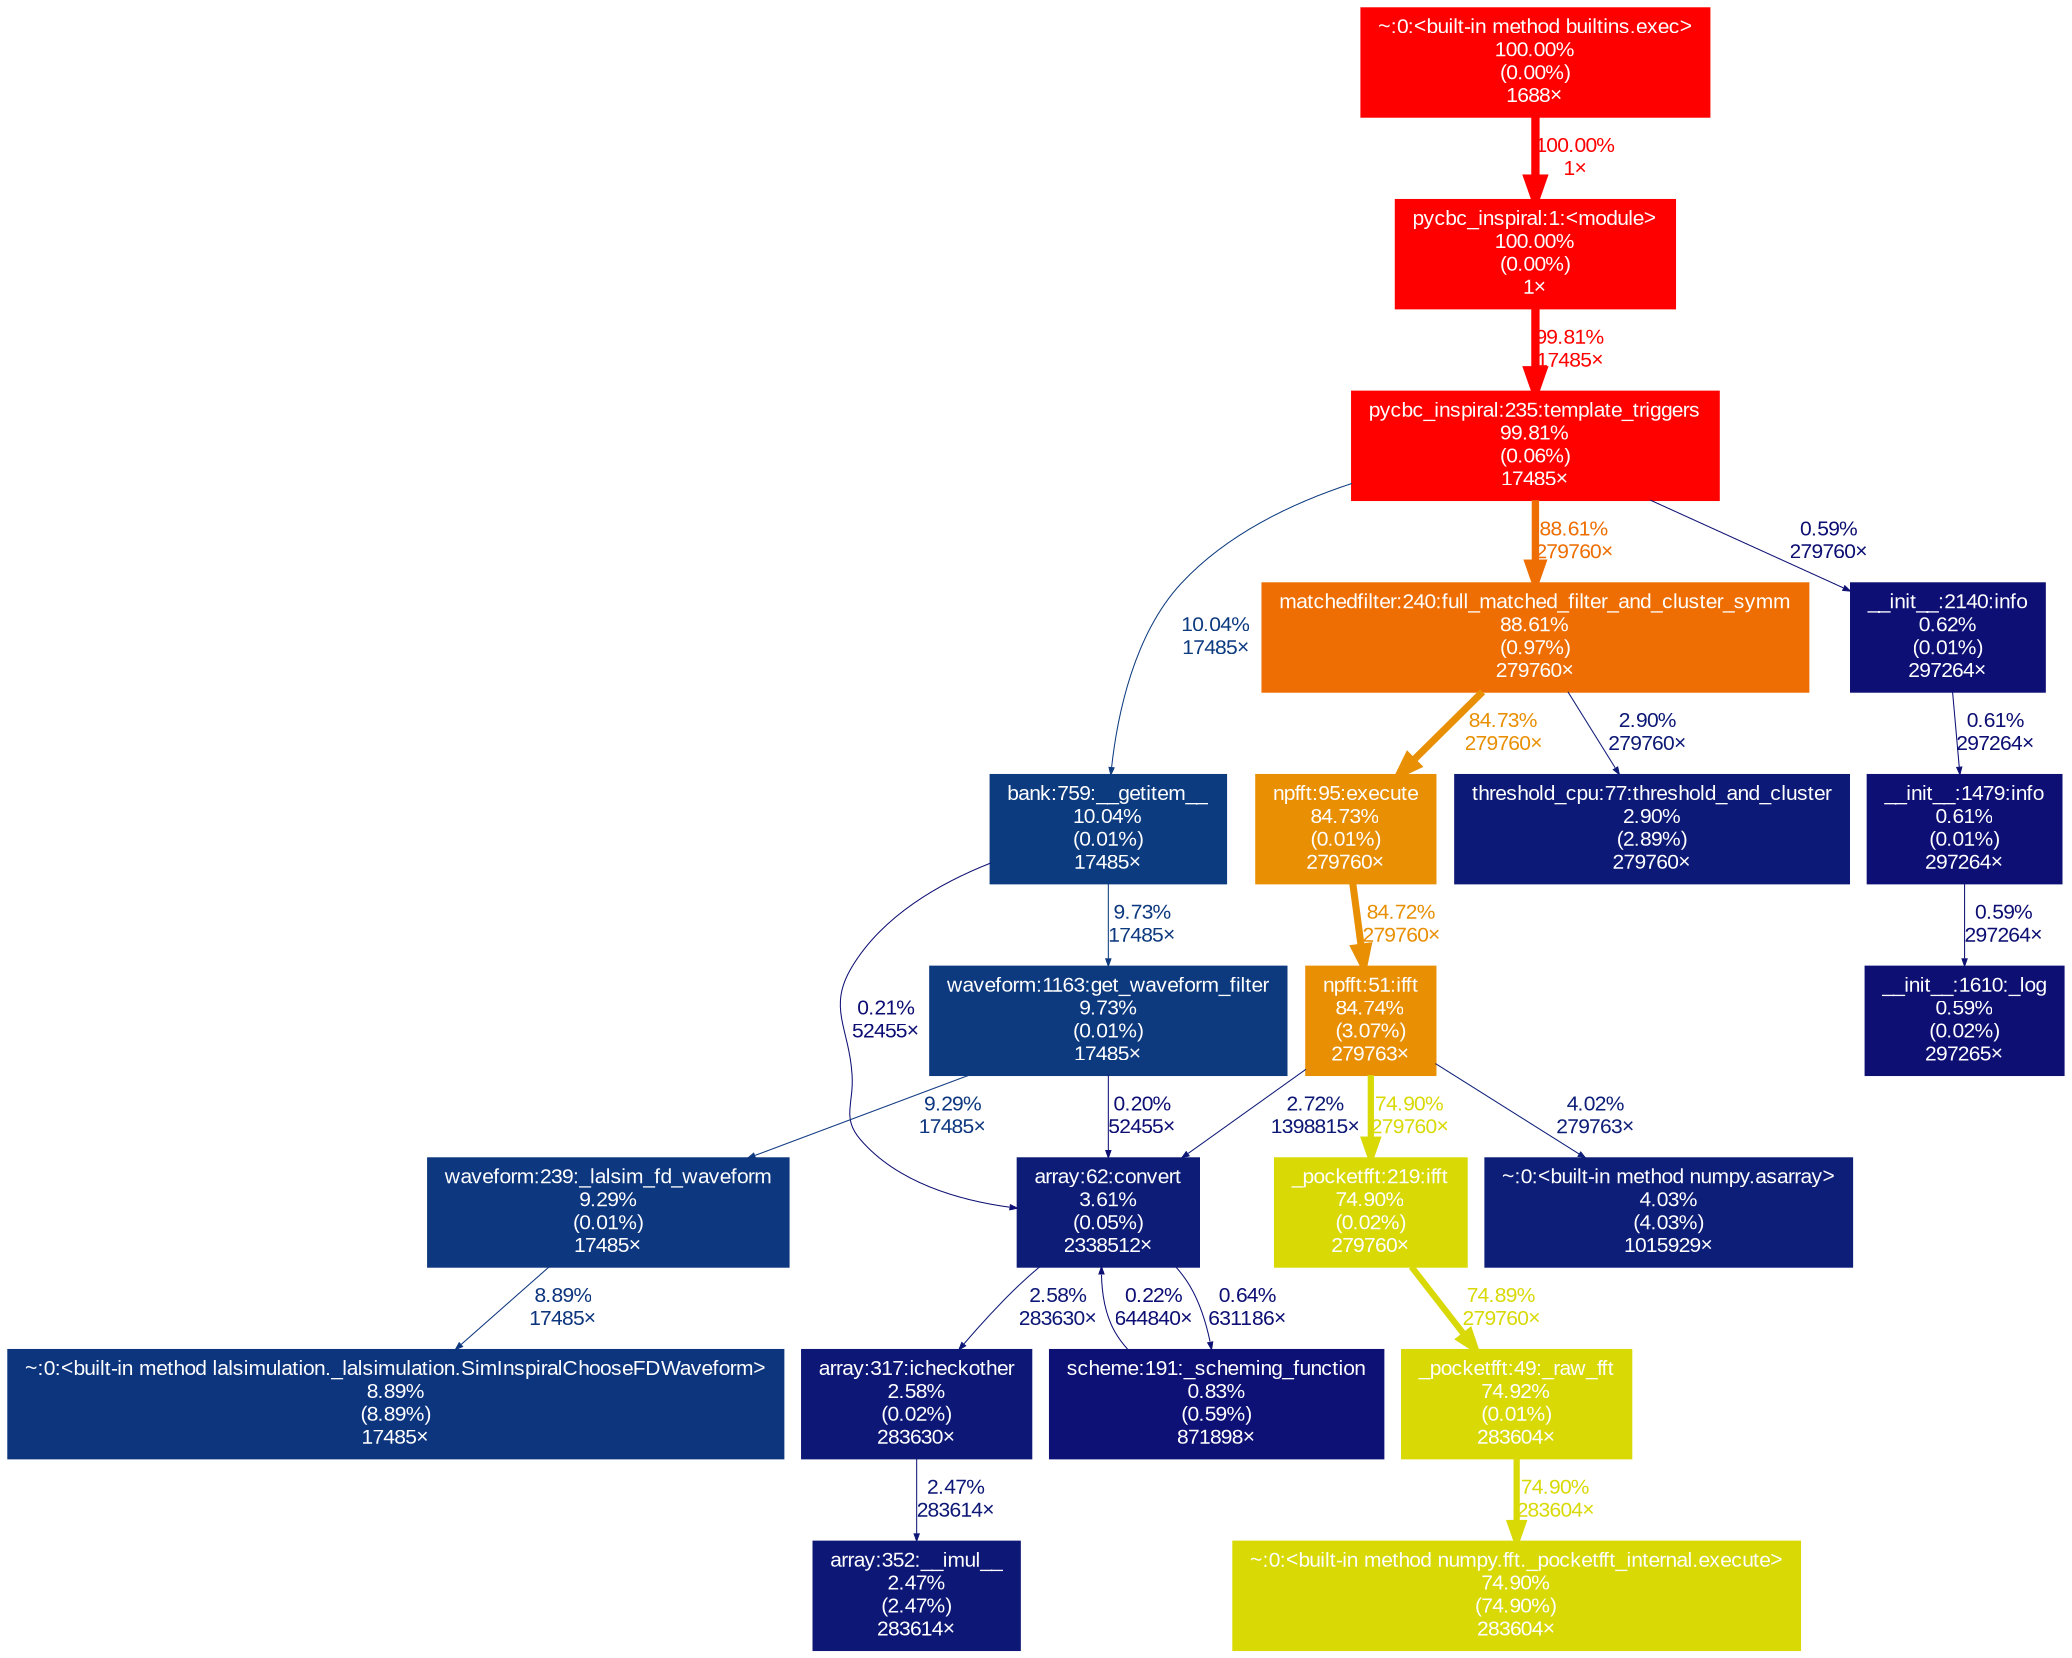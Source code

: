 digraph {
	graph [fontname=Arial, nodesep=0.125, ranksep=0.25];
	node [fontcolor=white, fontname=Arial, height=0, shape=box, style=filled, width=0];
	edge [fontname=Arial];
	372 [color="#ff0000", fontcolor="#ffffff", fontsize="10.00", label="pycbc_inspiral:1:<module>\n100.00%\n(0.00%)\n1×", tooltip="/work/pi_ccapano_umassd_edu/nperla_umassd_edu/envs/pycbc/bin/pycbc_inspiral"];
	372 -> 2567 [arrowsize="1.00", color="#ff0200", fontcolor="#ff0200", fontsize="10.00", label="99.81%\n17485×", labeldistance="3.99", penwidth="3.99"];
	1471 [color="#ff0000", fontcolor="#ffffff", fontsize="10.00", label="~:0:<built-in method builtins.exec>\n100.00%\n(0.00%)\n1688×", tooltip="~"];
	1471 -> 372 [arrowsize="1.00", color="#ff0000", fontcolor="#ff0000", fontsize="10.00", label="100.00%\n1×", labeldistance="4.00", penwidth="4.00"];
	1893 [color="#0d1074", fontcolor="#ffffff", fontsize="10.00", label="scheme:191:_scheming_function\n0.83%\n(0.59%)\n871898×", tooltip="/work/pi_ccapano_umassd_edu/nperla_umassd_edu/envs/pycbc/lib/python3.11/site-packages/pycbc/scheme.py"];
	1893 -> 3613 [arrowsize="0.35", color="#0d0e73", fontcolor="#0d0e73", fontsize="10.00", label="0.22%\n644840×", labeldistance="0.50", penwidth="0.50"];
	2181 [color="#0d3b80", fontcolor="#ffffff", fontsize="10.00", label="bank:759:__getitem__\n10.04%\n(0.01%)\n17485×", tooltip="/work/pi_ccapano_umassd_edu/nperla_umassd_edu/envs/pycbc/lib/python3.11/site-packages/pycbc/waveform/bank.py"];
	2181 -> 2605 [arrowsize="0.35", color="#0d397f", fontcolor="#0d397f", fontsize="10.00", label="9.73%\n17485×", labeldistance="0.50", penwidth="0.50"];
	2181 -> 3613 [arrowsize="0.35", color="#0d0e73", fontcolor="#0d0e73", fontsize="10.00", label="0.21%\n52455×", labeldistance="0.50", penwidth="0.50"];
	2259 [color="#0d1876", fontcolor="#ffffff", fontsize="10.00", label="array:317:icheckother\n2.58%\n(0.02%)\n283630×", tooltip="/work/pi_ccapano_umassd_edu/nperla_umassd_edu/envs/pycbc/lib/python3.11/site-packages/pycbc/types/array.py"];
	2259 -> 7548 [arrowsize="0.35", color="#0d1776", fontcolor="#0d1776", fontsize="10.00", label="2.47%\n283614×", labeldistance="0.50", penwidth="0.50"];
	2567 [color="#ff0200", fontcolor="#ffffff", fontsize="10.00", label="pycbc_inspiral:235:template_triggers\n99.81%\n(0.06%)\n17485×", tooltip="/work/pi_ccapano_umassd_edu/nperla_umassd_edu/envs/pycbc/bin/pycbc_inspiral"];
	2567 -> 2181 [arrowsize="0.35", color="#0d3b80", fontcolor="#0d3b80", fontsize="10.00", label="10.04%\n17485×", labeldistance="0.50", penwidth="0.50"];
	2567 -> 2583 [arrowsize="0.94", color="#ee6e03", fontcolor="#ee6e03", fontsize="10.00", label="88.61%\n279760×", labeldistance="3.54", penwidth="3.54"];
	2567 -> 2679 [arrowsize="0.35", color="#0d0f73", fontcolor="#0d0f73", fontsize="10.00", label="0.59%\n279760×", labeldistance="0.50", penwidth="0.50"];
	2573 [color="#d9d906", fontcolor="#ffffff", fontsize="10.00", label="_pocketfft:49:_raw_fft\n74.92%\n(0.01%)\n283604×", tooltip="/work/pi_ccapano_umassd_edu/nperla_umassd_edu/envs/pycbc/lib/python3.11/site-packages/numpy/fft/_pocketfft.py"];
	2573 -> 7747 [arrowsize="0.87", color="#d9d906", fontcolor="#d9d906", fontsize="10.00", label="74.90%\n283604×", labeldistance="3.00", penwidth="3.00"];
	2582 [color="#e88f04", fontcolor="#ffffff", fontsize="10.00", label="npfft:51:ifft\n84.74%\n(3.07%)\n279763×", tooltip="/work/pi_ccapano_umassd_edu/nperla_umassd_edu/envs/pycbc/lib/python3.11/site-packages/pycbc/fft/npfft.py"];
	2582 -> 3587 [arrowsize="0.87", color="#d9d906", fontcolor="#d9d906", fontsize="10.00", label="74.90%\n279760×", labeldistance="3.00", penwidth="3.00"];
	2582 -> 3613 [arrowsize="0.35", color="#0d1876", fontcolor="#0d1876", fontsize="10.00", label="2.72%\n1398815×", labeldistance="0.50", penwidth="0.50"];
	2582 -> 8132 [arrowsize="0.35", color="#0d1e78", fontcolor="#0d1e78", fontsize="10.00", label="4.02%\n279763×", labeldistance="0.50", penwidth="0.50"];
	2583 [color="#ee6e03", fontcolor="#ffffff", fontsize="10.00", label="matchedfilter:240:full_matched_filter_and_cluster_symm\n88.61%\n(0.97%)\n279760×", tooltip="/work/pi_ccapano_umassd_edu/nperla_umassd_edu/envs/pycbc/lib/python3.11/site-packages/pycbc/filter/matchedfilter.py"];
	2583 -> 3674 [arrowsize="0.92", color="#e88f04", fontcolor="#e88f04", fontsize="10.00", label="84.73%\n279760×", labeldistance="3.39", penwidth="3.39"];
	2583 -> 4015 [arrowsize="0.35", color="#0d1976", fontcolor="#0d1976", fontsize="10.00", label="2.90%\n279760×", labeldistance="0.50", penwidth="0.50"];
	2605 [color="#0d397f", fontcolor="#ffffff", fontsize="10.00", label="waveform:1163:get_waveform_filter\n9.73%\n(0.01%)\n17485×", tooltip="/work/pi_ccapano_umassd_edu/nperla_umassd_edu/envs/pycbc/lib/python3.11/site-packages/pycbc/waveform/waveform.py"];
	2605 -> 3613 [arrowsize="0.35", color="#0d0e73", fontcolor="#0d0e73", fontsize="10.00", label="0.20%\n52455×", labeldistance="0.50", penwidth="0.50"];
	2605 -> 3634 [arrowsize="0.35", color="#0d377f", fontcolor="#0d377f", fontsize="10.00", label="9.29%\n17485×", labeldistance="0.50", penwidth="0.50"];
	2679 [color="#0d0f74", fontcolor="#ffffff", fontsize="10.00", label="__init__:2140:info\n0.62%\n(0.01%)\n297264×", tooltip="/work/pi_ccapano_umassd_edu/nperla_umassd_edu/envs/pycbc/lib/python3.11/logging/__init__.py"];
	2679 -> 3538 [arrowsize="0.35", color="#0d0f74", fontcolor="#0d0f74", fontsize="10.00", label="0.61%\n297264×", labeldistance="0.50", penwidth="0.50"];
	3480 [color="#0d0f73", fontcolor="#ffffff", fontsize="10.00", label="__init__:1610:_log\n0.59%\n(0.02%)\n297265×", tooltip="/work/pi_ccapano_umassd_edu/nperla_umassd_edu/envs/pycbc/lib/python3.11/logging/__init__.py"];
	3538 [color="#0d0f74", fontcolor="#ffffff", fontsize="10.00", label="__init__:1479:info\n0.61%\n(0.01%)\n297264×", tooltip="/work/pi_ccapano_umassd_edu/nperla_umassd_edu/envs/pycbc/lib/python3.11/logging/__init__.py"];
	3538 -> 3480 [arrowsize="0.35", color="#0d0f73", fontcolor="#0d0f73", fontsize="10.00", label="0.59%\n297264×", labeldistance="0.50", penwidth="0.50"];
	3587 [color="#d9d906", fontcolor="#ffffff", fontsize="10.00", label="_pocketfft:219:ifft\n74.90%\n(0.02%)\n279760×", tooltip="/work/pi_ccapano_umassd_edu/nperla_umassd_edu/envs/pycbc/lib/python3.11/site-packages/numpy/fft/_pocketfft.py"];
	3587 -> 2573 [arrowsize="0.87", color="#d8d906", fontcolor="#d8d906", fontsize="10.00", label="74.89%\n279760×", labeldistance="3.00", penwidth="3.00"];
	3613 [color="#0d1c77", fontcolor="#ffffff", fontsize="10.00", label="array:62:convert\n3.61%\n(0.05%)\n2338512×", tooltip="/work/pi_ccapano_umassd_edu/nperla_umassd_edu/envs/pycbc/lib/python3.11/site-packages/pycbc/types/array.py"];
	3613 -> 1893 [arrowsize="0.35", color="#0d0f74", fontcolor="#0d0f74", fontsize="10.00", label="0.64%\n631186×", labeldistance="0.50", penwidth="0.50"];
	3613 -> 2259 [arrowsize="0.35", color="#0d1876", fontcolor="#0d1876", fontsize="10.00", label="2.58%\n283630×", labeldistance="0.50", penwidth="0.50"];
	3634 [color="#0d377f", fontcolor="#ffffff", fontsize="10.00", label="waveform:239:_lalsim_fd_waveform\n9.29%\n(0.01%)\n17485×", tooltip="/work/pi_ccapano_umassd_edu/nperla_umassd_edu/envs/pycbc/lib/python3.11/site-packages/pycbc/waveform/waveform.py"];
	3634 -> 5208 [arrowsize="0.35", color="#0d357e", fontcolor="#0d357e", fontsize="10.00", label="8.89%\n17485×", labeldistance="0.50", penwidth="0.50"];
	3674 [color="#e88f04", fontcolor="#ffffff", fontsize="10.00", label="npfft:95:execute\n84.73%\n(0.01%)\n279760×", tooltip="/work/pi_ccapano_umassd_edu/nperla_umassd_edu/envs/pycbc/lib/python3.11/site-packages/pycbc/fft/npfft.py"];
	3674 -> 2582 [arrowsize="0.92", color="#e88f04", fontcolor="#e88f04", fontsize="10.00", label="84.72%\n279760×", labeldistance="3.39", penwidth="3.39"];
	4015 [color="#0d1976", fontcolor="#ffffff", fontsize="10.00", label="threshold_cpu:77:threshold_and_cluster\n2.90%\n(2.89%)\n279760×", tooltip="/work/pi_ccapano_umassd_edu/nperla_umassd_edu/envs/pycbc/lib/python3.11/site-packages/pycbc/events/threshold_cpu.py"];
	5208 [color="#0d357e", fontcolor="#ffffff", fontsize="10.00", label="~:0:<built-in method lalsimulation._lalsimulation.SimInspiralChooseFDWaveform>\n8.89%\n(8.89%)\n17485×", tooltip="~"];
	7548 [color="#0d1776", fontcolor="#ffffff", fontsize="10.00", label="array:352:__imul__\n2.47%\n(2.47%)\n283614×", tooltip="/work/pi_ccapano_umassd_edu/nperla_umassd_edu/envs/pycbc/lib/python3.11/site-packages/pycbc/types/array.py"];
	7747 [color="#d9d906", fontcolor="#ffffff", fontsize="10.00", label="~:0:<built-in method numpy.fft._pocketfft_internal.execute>\n74.90%\n(74.90%)\n283604×", tooltip="~"];
	8132 [color="#0d1e78", fontcolor="#ffffff", fontsize="10.00", label="~:0:<built-in method numpy.asarray>\n4.03%\n(4.03%)\n1015929×", tooltip="~"];
}
